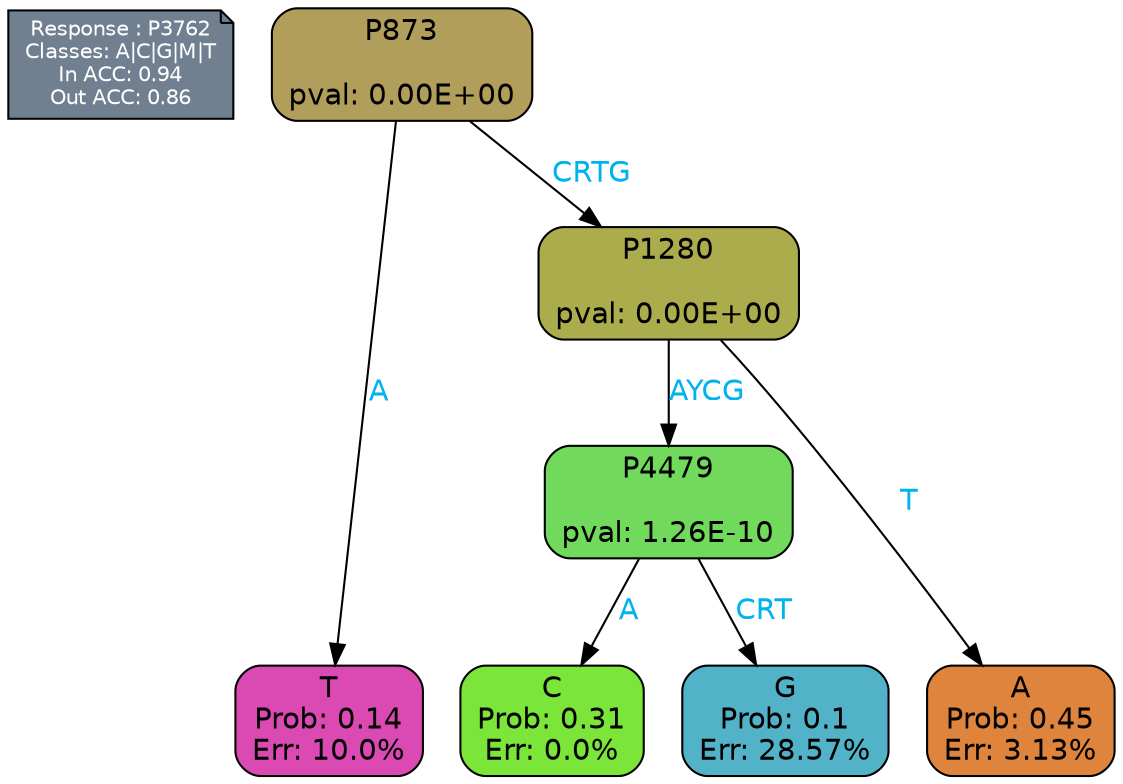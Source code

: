 digraph Tree {
node [shape=box, style="filled, rounded", color="black", fontname=helvetica] ;
graph [ranksep=equally, splines=polylines, bgcolor=transparent, dpi=600] ;
edge [fontname=helvetica] ;
LEGEND [label="Response : P3762
Classes: A|C|G|M|T
In ACC: 0.94
Out ACC: 0.86
",shape=note,align=left,style=filled,fillcolor="slategray",fontcolor="white",fontsize=10];1 [label="P873

pval: 0.00E+00", fillcolor="#b19e5a"] ;
2 [label="T
Prob: 0.14
Err: 10.0%", fillcolor="#da4ab2"] ;
3 [label="P1280

pval: 0.00E+00", fillcolor="#abac4b"] ;
4 [label="P4479

pval: 1.26E-10", fillcolor="#71d95b"] ;
5 [label="C
Prob: 0.31
Err: 0.0%", fillcolor="#7be539"] ;
6 [label="G
Prob: 0.1
Err: 28.57%", fillcolor="#52b3c8"] ;
7 [label="A
Prob: 0.45
Err: 3.13%", fillcolor="#df843d"] ;
1 -> 2 [label="A",fontcolor=deepskyblue2] ;
1 -> 3 [label="CRTG",fontcolor=deepskyblue2] ;
3 -> 4 [label="AYCG",fontcolor=deepskyblue2] ;
3 -> 7 [label="T",fontcolor=deepskyblue2] ;
4 -> 5 [label="A",fontcolor=deepskyblue2] ;
4 -> 6 [label="CRT",fontcolor=deepskyblue2] ;
{rank = same; 2;5;6;7;}{rank = same; LEGEND;1;}}